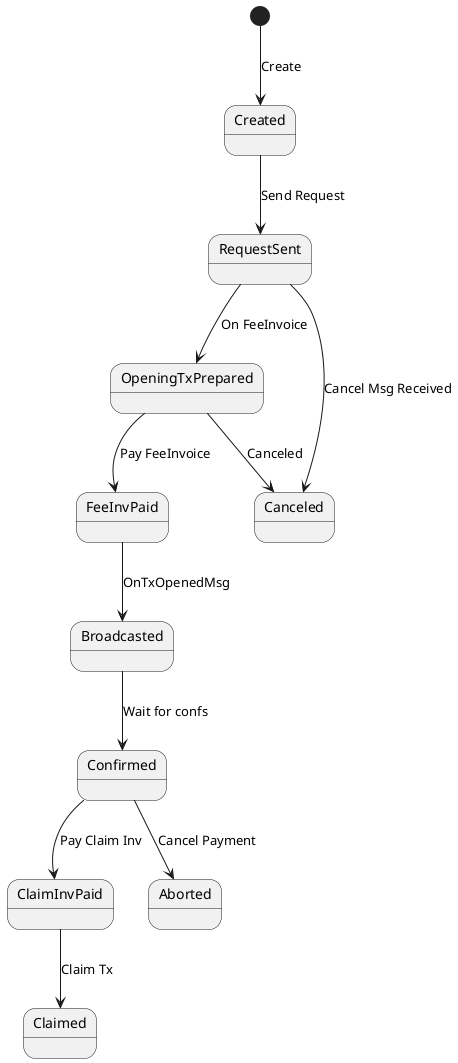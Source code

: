 @startuml
[*] --> Created : Create
Created --> RequestSent: Send Request
RequestSent --> OpeningTxPrepared:  On FeeInvoice
RequestSent --> Canceled: Cancel Msg Received
'note on link: Receiver sends cancel msg due to policy
OpeningTxPrepared --> FeeInvPaid: Pay FeeInvoice
OpeningTxPrepared --> Canceled: Canceled
'note on link: Sender can't/doesn't want to pay the fee
FeeInvPaid --> Broadcasted: OnTxOpenedMsg
Broadcasted --> Confirmed: Wait for confs
Confirmed --> ClaimInvPaid: Pay Claim Inv
Confirmed --> Aborted: Cancel Payment
ClaimInvPaid --> Claimed: Claim Tx
@enduml